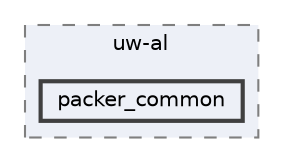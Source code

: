 digraph "packer_common"
{
 // LATEX_PDF_SIZE
  bgcolor="transparent";
  edge [fontname=Helvetica,fontsize=10,labelfontname=Helvetica,labelfontsize=10];
  node [fontname=Helvetica,fontsize=10,shape=box,height=0.2,width=0.4];
  compound=true
  subgraph clusterdir_22f4f8ff8791849c68712423f6f475cc {
    graph [ bgcolor="#edf0f7", pencolor="grey50", label="uw-al", fontname=Helvetica,fontsize=10 style="filled,dashed", URL="dir_22f4f8ff8791849c68712423f6f475cc.html",tooltip=""]
  dir_98e91c4bc227d738fb029ad3b2adb1b4 [label="packer_common", fillcolor="#edf0f7", color="grey25", style="filled,bold", URL="dir_98e91c4bc227d738fb029ad3b2adb1b4.html",tooltip=""];
  }
}
